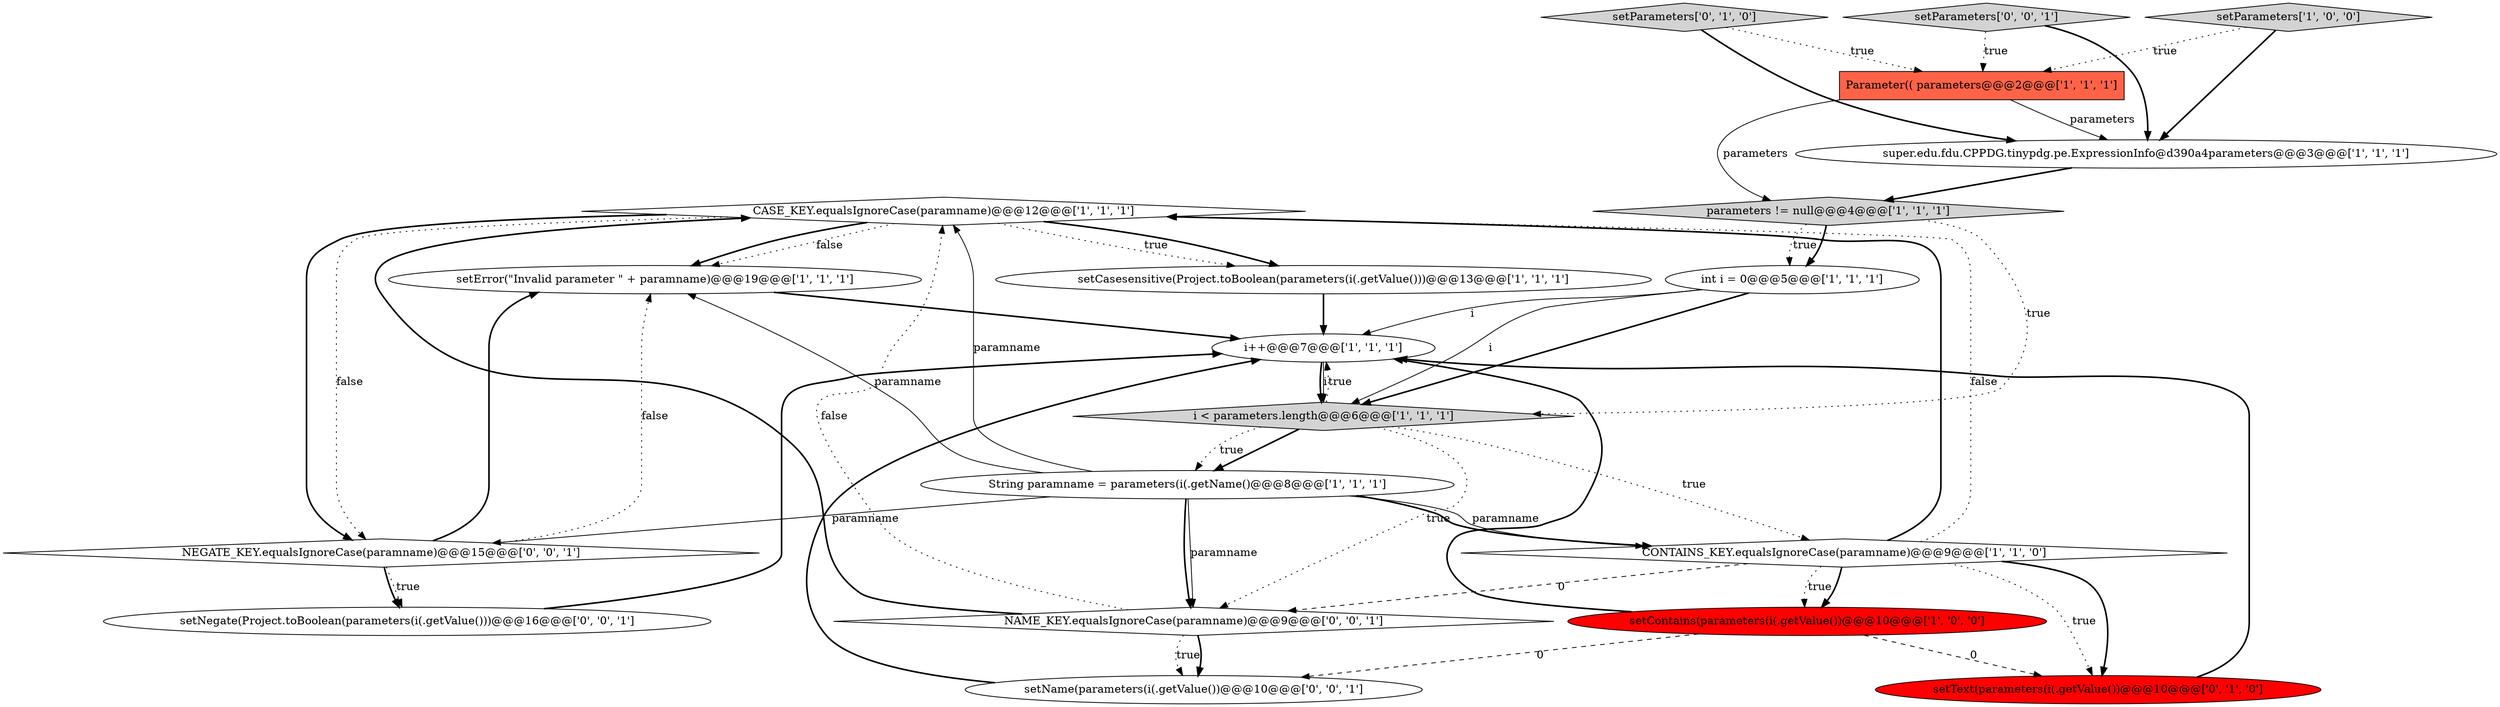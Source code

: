 digraph {
5 [style = filled, label = "CASE_KEY.equalsIgnoreCase(paramname)@@@12@@@['1', '1', '1']", fillcolor = white, shape = diamond image = "AAA0AAABBB1BBB"];
13 [style = filled, label = "setParameters['0', '1', '0']", fillcolor = lightgray, shape = diamond image = "AAA0AAABBB2BBB"];
12 [style = filled, label = "super.edu.fdu.CPPDG.tinypdg.pe.ExpressionInfo@d390a4parameters@@@3@@@['1', '1', '1']", fillcolor = white, shape = ellipse image = "AAA0AAABBB1BBB"];
18 [style = filled, label = "setParameters['0', '0', '1']", fillcolor = lightgray, shape = diamond image = "AAA0AAABBB3BBB"];
0 [style = filled, label = "int i = 0@@@5@@@['1', '1', '1']", fillcolor = white, shape = ellipse image = "AAA0AAABBB1BBB"];
7 [style = filled, label = "String paramname = parameters(i(.getName()@@@8@@@['1', '1', '1']", fillcolor = white, shape = ellipse image = "AAA0AAABBB1BBB"];
8 [style = filled, label = "setContains(parameters(i(.getValue())@@@10@@@['1', '0', '0']", fillcolor = red, shape = ellipse image = "AAA1AAABBB1BBB"];
1 [style = filled, label = "setError(\"Invalid parameter \" + paramname)@@@19@@@['1', '1', '1']", fillcolor = white, shape = ellipse image = "AAA0AAABBB1BBB"];
2 [style = filled, label = "CONTAINS_KEY.equalsIgnoreCase(paramname)@@@9@@@['1', '1', '0']", fillcolor = white, shape = diamond image = "AAA0AAABBB1BBB"];
9 [style = filled, label = "parameters != null@@@4@@@['1', '1', '1']", fillcolor = lightgray, shape = diamond image = "AAA0AAABBB1BBB"];
14 [style = filled, label = "setText(parameters(i(.getValue())@@@10@@@['0', '1', '0']", fillcolor = red, shape = ellipse image = "AAA1AAABBB2BBB"];
16 [style = filled, label = "NAME_KEY.equalsIgnoreCase(paramname)@@@9@@@['0', '0', '1']", fillcolor = white, shape = diamond image = "AAA0AAABBB3BBB"];
15 [style = filled, label = "setNegate(Project.toBoolean(parameters(i(.getValue()))@@@16@@@['0', '0', '1']", fillcolor = white, shape = ellipse image = "AAA0AAABBB3BBB"];
10 [style = filled, label = "i < parameters.length@@@6@@@['1', '1', '1']", fillcolor = lightgray, shape = diamond image = "AAA0AAABBB1BBB"];
6 [style = filled, label = "setCasesensitive(Project.toBoolean(parameters(i(.getValue()))@@@13@@@['1', '1', '1']", fillcolor = white, shape = ellipse image = "AAA0AAABBB1BBB"];
17 [style = filled, label = "setName(parameters(i(.getValue())@@@10@@@['0', '0', '1']", fillcolor = white, shape = ellipse image = "AAA0AAABBB3BBB"];
3 [style = filled, label = "Parameter(( parameters@@@2@@@['1', '1', '1']", fillcolor = tomato, shape = box image = "AAA0AAABBB1BBB"];
19 [style = filled, label = "NEGATE_KEY.equalsIgnoreCase(paramname)@@@15@@@['0', '0', '1']", fillcolor = white, shape = diamond image = "AAA0AAABBB3BBB"];
11 [style = filled, label = "i++@@@7@@@['1', '1', '1']", fillcolor = white, shape = ellipse image = "AAA0AAABBB1BBB"];
4 [style = filled, label = "setParameters['1', '0', '0']", fillcolor = lightgray, shape = diamond image = "AAA0AAABBB1BBB"];
11->10 [style = solid, label="i"];
5->19 [style = dotted, label="false"];
3->9 [style = solid, label="parameters"];
9->0 [style = dotted, label="true"];
19->1 [style = dotted, label="false"];
9->0 [style = bold, label=""];
7->16 [style = solid, label="paramname"];
13->3 [style = dotted, label="true"];
3->12 [style = solid, label="parameters"];
16->17 [style = dotted, label="true"];
7->2 [style = solid, label="paramname"];
18->12 [style = bold, label=""];
5->6 [style = dotted, label="true"];
16->17 [style = bold, label=""];
8->14 [style = dashed, label="0"];
19->15 [style = dotted, label="true"];
7->5 [style = solid, label="paramname"];
12->9 [style = bold, label=""];
5->1 [style = dotted, label="false"];
10->7 [style = bold, label=""];
7->1 [style = solid, label="paramname"];
1->11 [style = bold, label=""];
0->10 [style = solid, label="i"];
5->19 [style = bold, label=""];
5->1 [style = bold, label=""];
19->1 [style = bold, label=""];
0->10 [style = bold, label=""];
13->12 [style = bold, label=""];
4->3 [style = dotted, label="true"];
5->6 [style = bold, label=""];
15->11 [style = bold, label=""];
10->11 [style = dotted, label="true"];
10->2 [style = dotted, label="true"];
11->10 [style = bold, label=""];
7->2 [style = bold, label=""];
2->5 [style = dotted, label="false"];
6->11 [style = bold, label=""];
2->16 [style = dashed, label="0"];
0->11 [style = solid, label="i"];
2->14 [style = bold, label=""];
7->16 [style = bold, label=""];
18->3 [style = dotted, label="true"];
16->5 [style = bold, label=""];
4->12 [style = bold, label=""];
8->17 [style = dashed, label="0"];
10->7 [style = dotted, label="true"];
2->14 [style = dotted, label="true"];
19->15 [style = bold, label=""];
16->5 [style = dotted, label="false"];
9->10 [style = dotted, label="true"];
8->11 [style = bold, label=""];
14->11 [style = bold, label=""];
10->16 [style = dotted, label="true"];
7->19 [style = solid, label="paramname"];
2->8 [style = dotted, label="true"];
2->8 [style = bold, label=""];
2->5 [style = bold, label=""];
17->11 [style = bold, label=""];
}
